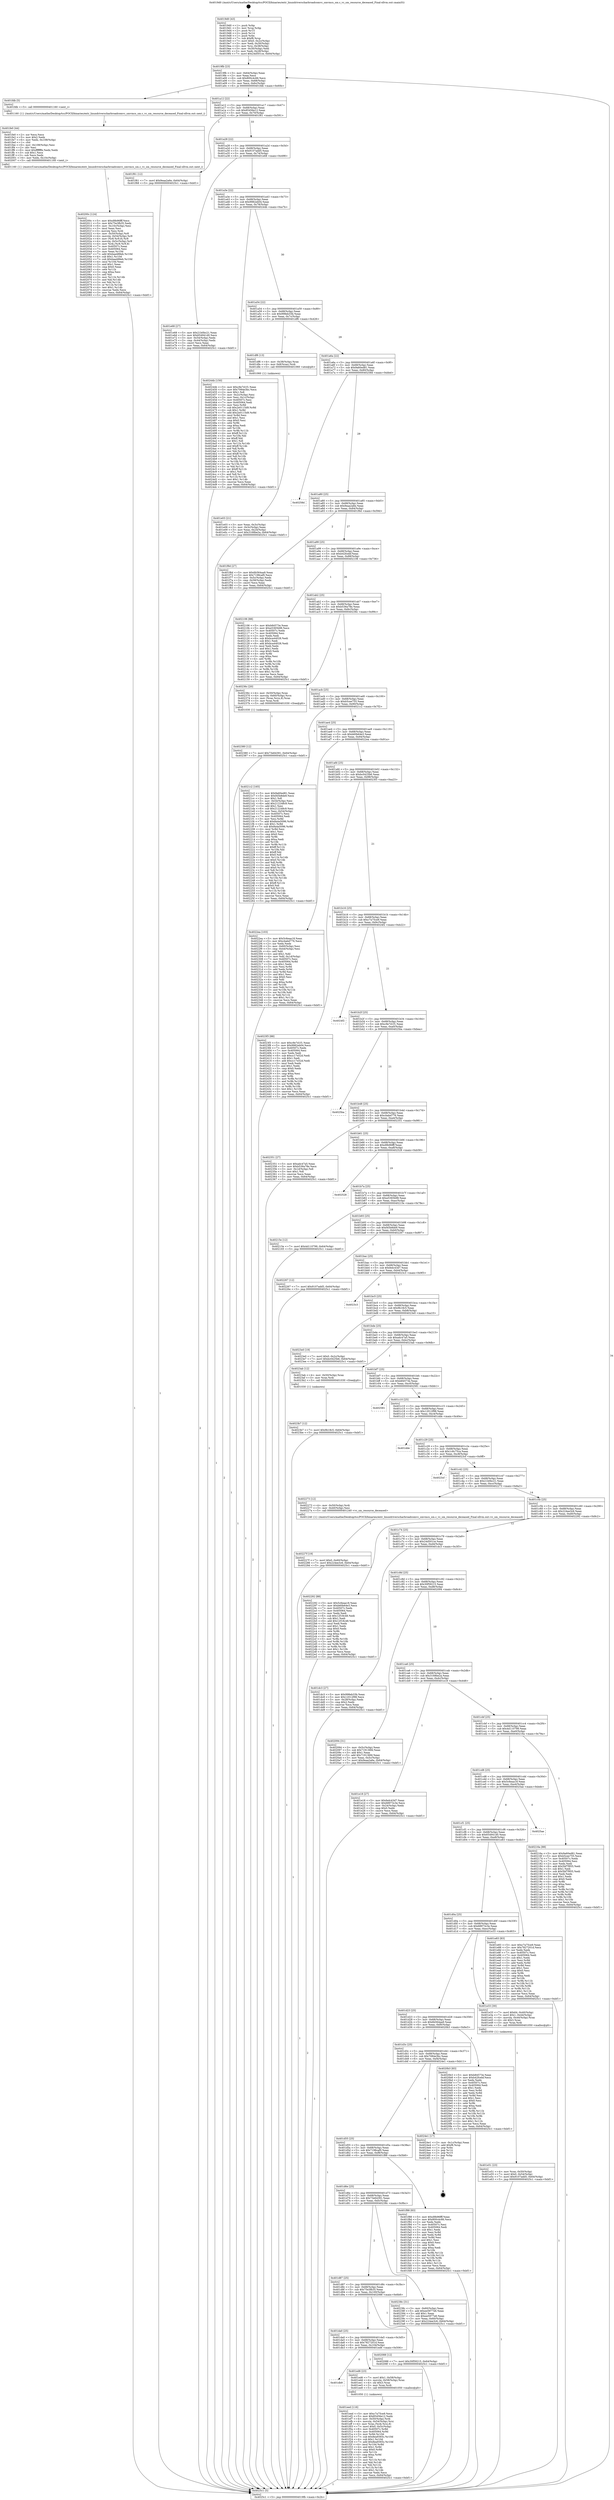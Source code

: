 digraph "0x4019d0" {
  label = "0x4019d0 (/mnt/c/Users/mathe/Desktop/tcc/POCII/binaries/extr_linuxdriverscharbroadcomvc_smvmcs_sm.c_vc_sm_resource_deceased_Final-ollvm.out::main(0))"
  labelloc = "t"
  node[shape=record]

  Entry [label="",width=0.3,height=0.3,shape=circle,fillcolor=black,style=filled]
  "0x4019fb" [label="{
     0x4019fb [23]\l
     | [instrs]\l
     &nbsp;&nbsp;0x4019fb \<+3\>: mov -0x64(%rbp),%eax\l
     &nbsp;&nbsp;0x4019fe \<+2\>: mov %eax,%ecx\l
     &nbsp;&nbsp;0x401a00 \<+6\>: sub $0x800c4c66,%ecx\l
     &nbsp;&nbsp;0x401a06 \<+3\>: mov %eax,-0x68(%rbp)\l
     &nbsp;&nbsp;0x401a09 \<+3\>: mov %ecx,-0x6c(%rbp)\l
     &nbsp;&nbsp;0x401a0c \<+6\>: je 0000000000401fdb \<main+0x60b\>\l
  }"]
  "0x401fdb" [label="{
     0x401fdb [5]\l
     | [instrs]\l
     &nbsp;&nbsp;0x401fdb \<+5\>: call 0000000000401160 \<next_i\>\l
     | [calls]\l
     &nbsp;&nbsp;0x401160 \{1\} (/mnt/c/Users/mathe/Desktop/tcc/POCII/binaries/extr_linuxdriverscharbroadcomvc_smvmcs_sm.c_vc_sm_resource_deceased_Final-ollvm.out::next_i)\l
  }"]
  "0x401a12" [label="{
     0x401a12 [22]\l
     | [instrs]\l
     &nbsp;&nbsp;0x401a12 \<+5\>: jmp 0000000000401a17 \<main+0x47\>\l
     &nbsp;&nbsp;0x401a17 \<+3\>: mov -0x68(%rbp),%eax\l
     &nbsp;&nbsp;0x401a1a \<+5\>: sub $0x85456e12,%eax\l
     &nbsp;&nbsp;0x401a1f \<+3\>: mov %eax,-0x70(%rbp)\l
     &nbsp;&nbsp;0x401a22 \<+6\>: je 0000000000401f61 \<main+0x591\>\l
  }"]
  Exit [label="",width=0.3,height=0.3,shape=circle,fillcolor=black,style=filled,peripheries=2]
  "0x401f61" [label="{
     0x401f61 [12]\l
     | [instrs]\l
     &nbsp;&nbsp;0x401f61 \<+7\>: movl $0x9eaa2a6e,-0x64(%rbp)\l
     &nbsp;&nbsp;0x401f68 \<+5\>: jmp 00000000004025c1 \<main+0xbf1\>\l
  }"]
  "0x401a28" [label="{
     0x401a28 [22]\l
     | [instrs]\l
     &nbsp;&nbsp;0x401a28 \<+5\>: jmp 0000000000401a2d \<main+0x5d\>\l
     &nbsp;&nbsp;0x401a2d \<+3\>: mov -0x68(%rbp),%eax\l
     &nbsp;&nbsp;0x401a30 \<+5\>: sub $0x9107add5,%eax\l
     &nbsp;&nbsp;0x401a35 \<+3\>: mov %eax,-0x74(%rbp)\l
     &nbsp;&nbsp;0x401a38 \<+6\>: je 0000000000401e68 \<main+0x498\>\l
  }"]
  "0x4023b7" [label="{
     0x4023b7 [12]\l
     | [instrs]\l
     &nbsp;&nbsp;0x4023b7 \<+7\>: movl $0x9b18c5,-0x64(%rbp)\l
     &nbsp;&nbsp;0x4023be \<+5\>: jmp 00000000004025c1 \<main+0xbf1\>\l
  }"]
  "0x401e68" [label="{
     0x401e68 [27]\l
     | [instrs]\l
     &nbsp;&nbsp;0x401e68 \<+5\>: mov $0x21b0bc21,%eax\l
     &nbsp;&nbsp;0x401e6d \<+5\>: mov $0x654941d0,%ecx\l
     &nbsp;&nbsp;0x401e72 \<+3\>: mov -0x54(%rbp),%edx\l
     &nbsp;&nbsp;0x401e75 \<+3\>: cmp -0x44(%rbp),%edx\l
     &nbsp;&nbsp;0x401e78 \<+3\>: cmovl %ecx,%eax\l
     &nbsp;&nbsp;0x401e7b \<+3\>: mov %eax,-0x64(%rbp)\l
     &nbsp;&nbsp;0x401e7e \<+5\>: jmp 00000000004025c1 \<main+0xbf1\>\l
  }"]
  "0x401a3e" [label="{
     0x401a3e [22]\l
     | [instrs]\l
     &nbsp;&nbsp;0x401a3e \<+5\>: jmp 0000000000401a43 \<main+0x73\>\l
     &nbsp;&nbsp;0x401a43 \<+3\>: mov -0x68(%rbp),%eax\l
     &nbsp;&nbsp;0x401a46 \<+5\>: sub $0x9982eb04,%eax\l
     &nbsp;&nbsp;0x401a4b \<+3\>: mov %eax,-0x78(%rbp)\l
     &nbsp;&nbsp;0x401a4e \<+6\>: je 000000000040244b \<main+0xa7b\>\l
  }"]
  "0x402380" [label="{
     0x402380 [12]\l
     | [instrs]\l
     &nbsp;&nbsp;0x402380 \<+7\>: movl $0x73e64391,-0x64(%rbp)\l
     &nbsp;&nbsp;0x402387 \<+5\>: jmp 00000000004025c1 \<main+0xbf1\>\l
  }"]
  "0x40244b" [label="{
     0x40244b [150]\l
     | [instrs]\l
     &nbsp;&nbsp;0x40244b \<+5\>: mov $0xc9e7d1f1,%eax\l
     &nbsp;&nbsp;0x402450 \<+5\>: mov $0x7084e3bc,%ecx\l
     &nbsp;&nbsp;0x402455 \<+2\>: mov $0x1,%dl\l
     &nbsp;&nbsp;0x402457 \<+3\>: mov -0x2c(%rbp),%esi\l
     &nbsp;&nbsp;0x40245a \<+3\>: mov %esi,-0x1c(%rbp)\l
     &nbsp;&nbsp;0x40245d \<+7\>: mov 0x40507c,%esi\l
     &nbsp;&nbsp;0x402464 \<+7\>: mov 0x405064,%edi\l
     &nbsp;&nbsp;0x40246b \<+3\>: mov %esi,%r8d\l
     &nbsp;&nbsp;0x40246e \<+7\>: sub $0x2e0115d9,%r8d\l
     &nbsp;&nbsp;0x402475 \<+4\>: sub $0x1,%r8d\l
     &nbsp;&nbsp;0x402479 \<+7\>: add $0x2e0115d9,%r8d\l
     &nbsp;&nbsp;0x402480 \<+4\>: imul %r8d,%esi\l
     &nbsp;&nbsp;0x402484 \<+3\>: and $0x1,%esi\l
     &nbsp;&nbsp;0x402487 \<+3\>: cmp $0x0,%esi\l
     &nbsp;&nbsp;0x40248a \<+4\>: sete %r9b\l
     &nbsp;&nbsp;0x40248e \<+3\>: cmp $0xa,%edi\l
     &nbsp;&nbsp;0x402491 \<+4\>: setl %r10b\l
     &nbsp;&nbsp;0x402495 \<+3\>: mov %r9b,%r11b\l
     &nbsp;&nbsp;0x402498 \<+4\>: xor $0xff,%r11b\l
     &nbsp;&nbsp;0x40249c \<+3\>: mov %r10b,%bl\l
     &nbsp;&nbsp;0x40249f \<+3\>: xor $0xff,%bl\l
     &nbsp;&nbsp;0x4024a2 \<+3\>: xor $0x1,%dl\l
     &nbsp;&nbsp;0x4024a5 \<+3\>: mov %r11b,%r14b\l
     &nbsp;&nbsp;0x4024a8 \<+4\>: and $0xff,%r14b\l
     &nbsp;&nbsp;0x4024ac \<+3\>: and %dl,%r9b\l
     &nbsp;&nbsp;0x4024af \<+3\>: mov %bl,%r15b\l
     &nbsp;&nbsp;0x4024b2 \<+4\>: and $0xff,%r15b\l
     &nbsp;&nbsp;0x4024b6 \<+3\>: and %dl,%r10b\l
     &nbsp;&nbsp;0x4024b9 \<+3\>: or %r9b,%r14b\l
     &nbsp;&nbsp;0x4024bc \<+3\>: or %r10b,%r15b\l
     &nbsp;&nbsp;0x4024bf \<+3\>: xor %r15b,%r14b\l
     &nbsp;&nbsp;0x4024c2 \<+3\>: or %bl,%r11b\l
     &nbsp;&nbsp;0x4024c5 \<+4\>: xor $0xff,%r11b\l
     &nbsp;&nbsp;0x4024c9 \<+3\>: or $0x1,%dl\l
     &nbsp;&nbsp;0x4024cc \<+3\>: and %dl,%r11b\l
     &nbsp;&nbsp;0x4024cf \<+3\>: or %r11b,%r14b\l
     &nbsp;&nbsp;0x4024d2 \<+4\>: test $0x1,%r14b\l
     &nbsp;&nbsp;0x4024d6 \<+3\>: cmovne %ecx,%eax\l
     &nbsp;&nbsp;0x4024d9 \<+3\>: mov %eax,-0x64(%rbp)\l
     &nbsp;&nbsp;0x4024dc \<+5\>: jmp 00000000004025c1 \<main+0xbf1\>\l
  }"]
  "0x401a54" [label="{
     0x401a54 [22]\l
     | [instrs]\l
     &nbsp;&nbsp;0x401a54 \<+5\>: jmp 0000000000401a59 \<main+0x89\>\l
     &nbsp;&nbsp;0x401a59 \<+3\>: mov -0x68(%rbp),%eax\l
     &nbsp;&nbsp;0x401a5c \<+5\>: sub $0x998eb33b,%eax\l
     &nbsp;&nbsp;0x401a61 \<+3\>: mov %eax,-0x7c(%rbp)\l
     &nbsp;&nbsp;0x401a64 \<+6\>: je 0000000000401df6 \<main+0x426\>\l
  }"]
  "0x40227f" [label="{
     0x40227f [19]\l
     | [instrs]\l
     &nbsp;&nbsp;0x40227f \<+7\>: movl $0x0,-0x60(%rbp)\l
     &nbsp;&nbsp;0x402286 \<+7\>: movl $0x224ee3c6,-0x64(%rbp)\l
     &nbsp;&nbsp;0x40228d \<+5\>: jmp 00000000004025c1 \<main+0xbf1\>\l
  }"]
  "0x401df6" [label="{
     0x401df6 [13]\l
     | [instrs]\l
     &nbsp;&nbsp;0x401df6 \<+4\>: mov -0x38(%rbp),%rax\l
     &nbsp;&nbsp;0x401dfa \<+4\>: mov 0x8(%rax),%rdi\l
     &nbsp;&nbsp;0x401dfe \<+5\>: call 0000000000401060 \<atoi@plt\>\l
     | [calls]\l
     &nbsp;&nbsp;0x401060 \{1\} (unknown)\l
  }"]
  "0x401a6a" [label="{
     0x401a6a [22]\l
     | [instrs]\l
     &nbsp;&nbsp;0x401a6a \<+5\>: jmp 0000000000401a6f \<main+0x9f\>\l
     &nbsp;&nbsp;0x401a6f \<+3\>: mov -0x68(%rbp),%eax\l
     &nbsp;&nbsp;0x401a72 \<+5\>: sub $0x9a60ed81,%eax\l
     &nbsp;&nbsp;0x401a77 \<+3\>: mov %eax,-0x80(%rbp)\l
     &nbsp;&nbsp;0x401a7a \<+6\>: je 000000000040258d \<main+0xbbd\>\l
  }"]
  "0x40200c" [label="{
     0x40200c [124]\l
     | [instrs]\l
     &nbsp;&nbsp;0x40200c \<+5\>: mov $0xd9b96fff,%ecx\l
     &nbsp;&nbsp;0x402011 \<+5\>: mov $0x75e3fb35,%edx\l
     &nbsp;&nbsp;0x402016 \<+6\>: mov -0x10c(%rbp),%esi\l
     &nbsp;&nbsp;0x40201c \<+3\>: imul %eax,%esi\l
     &nbsp;&nbsp;0x40201f \<+3\>: movslq %esi,%rdi\l
     &nbsp;&nbsp;0x402022 \<+4\>: mov -0x50(%rbp),%r8\l
     &nbsp;&nbsp;0x402026 \<+4\>: movslq -0x54(%rbp),%r9\l
     &nbsp;&nbsp;0x40202a \<+4\>: mov (%r8,%r9,8),%r8\l
     &nbsp;&nbsp;0x40202e \<+4\>: movslq -0x5c(%rbp),%r9\l
     &nbsp;&nbsp;0x402032 \<+4\>: mov %rdi,(%r8,%r9,8)\l
     &nbsp;&nbsp;0x402036 \<+7\>: mov 0x40507c,%eax\l
     &nbsp;&nbsp;0x40203d \<+7\>: mov 0x405064,%esi\l
     &nbsp;&nbsp;0x402044 \<+3\>: mov %eax,%r10d\l
     &nbsp;&nbsp;0x402047 \<+7\>: add $0xbaa488eb,%r10d\l
     &nbsp;&nbsp;0x40204e \<+4\>: sub $0x1,%r10d\l
     &nbsp;&nbsp;0x402052 \<+7\>: sub $0xbaa488eb,%r10d\l
     &nbsp;&nbsp;0x402059 \<+4\>: imul %r10d,%eax\l
     &nbsp;&nbsp;0x40205d \<+3\>: and $0x1,%eax\l
     &nbsp;&nbsp;0x402060 \<+3\>: cmp $0x0,%eax\l
     &nbsp;&nbsp;0x402063 \<+4\>: sete %r11b\l
     &nbsp;&nbsp;0x402067 \<+3\>: cmp $0xa,%esi\l
     &nbsp;&nbsp;0x40206a \<+3\>: setl %bl\l
     &nbsp;&nbsp;0x40206d \<+3\>: mov %r11b,%r14b\l
     &nbsp;&nbsp;0x402070 \<+3\>: and %bl,%r14b\l
     &nbsp;&nbsp;0x402073 \<+3\>: xor %bl,%r11b\l
     &nbsp;&nbsp;0x402076 \<+3\>: or %r11b,%r14b\l
     &nbsp;&nbsp;0x402079 \<+4\>: test $0x1,%r14b\l
     &nbsp;&nbsp;0x40207d \<+3\>: cmovne %edx,%ecx\l
     &nbsp;&nbsp;0x402080 \<+3\>: mov %ecx,-0x64(%rbp)\l
     &nbsp;&nbsp;0x402083 \<+5\>: jmp 00000000004025c1 \<main+0xbf1\>\l
  }"]
  "0x40258d" [label="{
     0x40258d\l
  }", style=dashed]
  "0x401a80" [label="{
     0x401a80 [25]\l
     | [instrs]\l
     &nbsp;&nbsp;0x401a80 \<+5\>: jmp 0000000000401a85 \<main+0xb5\>\l
     &nbsp;&nbsp;0x401a85 \<+3\>: mov -0x68(%rbp),%eax\l
     &nbsp;&nbsp;0x401a88 \<+5\>: sub $0x9eaa2a6e,%eax\l
     &nbsp;&nbsp;0x401a8d \<+6\>: mov %eax,-0x84(%rbp)\l
     &nbsp;&nbsp;0x401a93 \<+6\>: je 0000000000401f6d \<main+0x59d\>\l
  }"]
  "0x401fe0" [label="{
     0x401fe0 [44]\l
     | [instrs]\l
     &nbsp;&nbsp;0x401fe0 \<+2\>: xor %ecx,%ecx\l
     &nbsp;&nbsp;0x401fe2 \<+5\>: mov $0x2,%edx\l
     &nbsp;&nbsp;0x401fe7 \<+6\>: mov %edx,-0x108(%rbp)\l
     &nbsp;&nbsp;0x401fed \<+1\>: cltd\l
     &nbsp;&nbsp;0x401fee \<+6\>: mov -0x108(%rbp),%esi\l
     &nbsp;&nbsp;0x401ff4 \<+2\>: idiv %esi\l
     &nbsp;&nbsp;0x401ff6 \<+6\>: imul $0xfffffffe,%edx,%edx\l
     &nbsp;&nbsp;0x401ffc \<+3\>: sub $0x1,%ecx\l
     &nbsp;&nbsp;0x401fff \<+2\>: sub %ecx,%edx\l
     &nbsp;&nbsp;0x402001 \<+6\>: mov %edx,-0x10c(%rbp)\l
     &nbsp;&nbsp;0x402007 \<+5\>: call 0000000000401160 \<next_i\>\l
     | [calls]\l
     &nbsp;&nbsp;0x401160 \{1\} (/mnt/c/Users/mathe/Desktop/tcc/POCII/binaries/extr_linuxdriverscharbroadcomvc_smvmcs_sm.c_vc_sm_resource_deceased_Final-ollvm.out::next_i)\l
  }"]
  "0x401f6d" [label="{
     0x401f6d [27]\l
     | [instrs]\l
     &nbsp;&nbsp;0x401f6d \<+5\>: mov $0x6b564aa9,%eax\l
     &nbsp;&nbsp;0x401f72 \<+5\>: mov $0x7198caf0,%ecx\l
     &nbsp;&nbsp;0x401f77 \<+3\>: mov -0x5c(%rbp),%edx\l
     &nbsp;&nbsp;0x401f7a \<+3\>: cmp -0x58(%rbp),%edx\l
     &nbsp;&nbsp;0x401f7d \<+3\>: cmovl %ecx,%eax\l
     &nbsp;&nbsp;0x401f80 \<+3\>: mov %eax,-0x64(%rbp)\l
     &nbsp;&nbsp;0x401f83 \<+5\>: jmp 00000000004025c1 \<main+0xbf1\>\l
  }"]
  "0x401a99" [label="{
     0x401a99 [25]\l
     | [instrs]\l
     &nbsp;&nbsp;0x401a99 \<+5\>: jmp 0000000000401a9e \<main+0xce\>\l
     &nbsp;&nbsp;0x401a9e \<+3\>: mov -0x68(%rbp),%eax\l
     &nbsp;&nbsp;0x401aa1 \<+5\>: sub $0xb42fcebf,%eax\l
     &nbsp;&nbsp;0x401aa6 \<+6\>: mov %eax,-0x88(%rbp)\l
     &nbsp;&nbsp;0x401aac \<+6\>: je 0000000000402106 \<main+0x736\>\l
  }"]
  "0x401eed" [label="{
     0x401eed [116]\l
     | [instrs]\l
     &nbsp;&nbsp;0x401eed \<+5\>: mov $0xc7a75ce9,%ecx\l
     &nbsp;&nbsp;0x401ef2 \<+5\>: mov $0x85456e12,%edx\l
     &nbsp;&nbsp;0x401ef7 \<+4\>: mov -0x50(%rbp),%rdi\l
     &nbsp;&nbsp;0x401efb \<+4\>: movslq -0x54(%rbp),%rsi\l
     &nbsp;&nbsp;0x401eff \<+4\>: mov %rax,(%rdi,%rsi,8)\l
     &nbsp;&nbsp;0x401f03 \<+7\>: movl $0x0,-0x5c(%rbp)\l
     &nbsp;&nbsp;0x401f0a \<+8\>: mov 0x40507c,%r8d\l
     &nbsp;&nbsp;0x401f12 \<+8\>: mov 0x405064,%r9d\l
     &nbsp;&nbsp;0x401f1a \<+3\>: mov %r8d,%r10d\l
     &nbsp;&nbsp;0x401f1d \<+7\>: sub $0x8ea9365c,%r10d\l
     &nbsp;&nbsp;0x401f24 \<+4\>: sub $0x1,%r10d\l
     &nbsp;&nbsp;0x401f28 \<+7\>: add $0x8ea9365c,%r10d\l
     &nbsp;&nbsp;0x401f2f \<+4\>: imul %r10d,%r8d\l
     &nbsp;&nbsp;0x401f33 \<+4\>: and $0x1,%r8d\l
     &nbsp;&nbsp;0x401f37 \<+4\>: cmp $0x0,%r8d\l
     &nbsp;&nbsp;0x401f3b \<+4\>: sete %r11b\l
     &nbsp;&nbsp;0x401f3f \<+4\>: cmp $0xa,%r9d\l
     &nbsp;&nbsp;0x401f43 \<+3\>: setl %bl\l
     &nbsp;&nbsp;0x401f46 \<+3\>: mov %r11b,%r14b\l
     &nbsp;&nbsp;0x401f49 \<+3\>: and %bl,%r14b\l
     &nbsp;&nbsp;0x401f4c \<+3\>: xor %bl,%r11b\l
     &nbsp;&nbsp;0x401f4f \<+3\>: or %r11b,%r14b\l
     &nbsp;&nbsp;0x401f52 \<+4\>: test $0x1,%r14b\l
     &nbsp;&nbsp;0x401f56 \<+3\>: cmovne %edx,%ecx\l
     &nbsp;&nbsp;0x401f59 \<+3\>: mov %ecx,-0x64(%rbp)\l
     &nbsp;&nbsp;0x401f5c \<+5\>: jmp 00000000004025c1 \<main+0xbf1\>\l
  }"]
  "0x402106" [label="{
     0x402106 [88]\l
     | [instrs]\l
     &nbsp;&nbsp;0x402106 \<+5\>: mov $0xb84573e,%eax\l
     &nbsp;&nbsp;0x40210b \<+5\>: mov $0xe5365b98,%ecx\l
     &nbsp;&nbsp;0x402110 \<+7\>: mov 0x40507c,%edx\l
     &nbsp;&nbsp;0x402117 \<+7\>: mov 0x405064,%esi\l
     &nbsp;&nbsp;0x40211e \<+2\>: mov %edx,%edi\l
     &nbsp;&nbsp;0x402120 \<+6\>: sub $0xbca44028,%edi\l
     &nbsp;&nbsp;0x402126 \<+3\>: sub $0x1,%edi\l
     &nbsp;&nbsp;0x402129 \<+6\>: add $0xbca44028,%edi\l
     &nbsp;&nbsp;0x40212f \<+3\>: imul %edi,%edx\l
     &nbsp;&nbsp;0x402132 \<+3\>: and $0x1,%edx\l
     &nbsp;&nbsp;0x402135 \<+3\>: cmp $0x0,%edx\l
     &nbsp;&nbsp;0x402138 \<+4\>: sete %r8b\l
     &nbsp;&nbsp;0x40213c \<+3\>: cmp $0xa,%esi\l
     &nbsp;&nbsp;0x40213f \<+4\>: setl %r9b\l
     &nbsp;&nbsp;0x402143 \<+3\>: mov %r8b,%r10b\l
     &nbsp;&nbsp;0x402146 \<+3\>: and %r9b,%r10b\l
     &nbsp;&nbsp;0x402149 \<+3\>: xor %r9b,%r8b\l
     &nbsp;&nbsp;0x40214c \<+3\>: or %r8b,%r10b\l
     &nbsp;&nbsp;0x40214f \<+4\>: test $0x1,%r10b\l
     &nbsp;&nbsp;0x402153 \<+3\>: cmovne %ecx,%eax\l
     &nbsp;&nbsp;0x402156 \<+3\>: mov %eax,-0x64(%rbp)\l
     &nbsp;&nbsp;0x402159 \<+5\>: jmp 00000000004025c1 \<main+0xbf1\>\l
  }"]
  "0x401ab2" [label="{
     0x401ab2 [25]\l
     | [instrs]\l
     &nbsp;&nbsp;0x401ab2 \<+5\>: jmp 0000000000401ab7 \<main+0xe7\>\l
     &nbsp;&nbsp;0x401ab7 \<+3\>: mov -0x68(%rbp),%eax\l
     &nbsp;&nbsp;0x401aba \<+5\>: sub $0xb536a78e,%eax\l
     &nbsp;&nbsp;0x401abf \<+6\>: mov %eax,-0x8c(%rbp)\l
     &nbsp;&nbsp;0x401ac5 \<+6\>: je 000000000040236c \<main+0x99c\>\l
  }"]
  "0x401db9" [label="{
     0x401db9\l
  }", style=dashed]
  "0x40236c" [label="{
     0x40236c [20]\l
     | [instrs]\l
     &nbsp;&nbsp;0x40236c \<+4\>: mov -0x50(%rbp),%rax\l
     &nbsp;&nbsp;0x402370 \<+4\>: movslq -0x60(%rbp),%rcx\l
     &nbsp;&nbsp;0x402374 \<+4\>: mov (%rax,%rcx,8),%rax\l
     &nbsp;&nbsp;0x402378 \<+3\>: mov %rax,%rdi\l
     &nbsp;&nbsp;0x40237b \<+5\>: call 0000000000401030 \<free@plt\>\l
     | [calls]\l
     &nbsp;&nbsp;0x401030 \{1\} (unknown)\l
  }"]
  "0x401acb" [label="{
     0x401acb [25]\l
     | [instrs]\l
     &nbsp;&nbsp;0x401acb \<+5\>: jmp 0000000000401ad0 \<main+0x100\>\l
     &nbsp;&nbsp;0x401ad0 \<+3\>: mov -0x68(%rbp),%eax\l
     &nbsp;&nbsp;0x401ad3 \<+5\>: sub $0xb5cee755,%eax\l
     &nbsp;&nbsp;0x401ad8 \<+6\>: mov %eax,-0x90(%rbp)\l
     &nbsp;&nbsp;0x401ade \<+6\>: je 00000000004021c2 \<main+0x7f2\>\l
  }"]
  "0x401ed6" [label="{
     0x401ed6 [23]\l
     | [instrs]\l
     &nbsp;&nbsp;0x401ed6 \<+7\>: movl $0x1,-0x58(%rbp)\l
     &nbsp;&nbsp;0x401edd \<+4\>: movslq -0x58(%rbp),%rax\l
     &nbsp;&nbsp;0x401ee1 \<+4\>: shl $0x3,%rax\l
     &nbsp;&nbsp;0x401ee5 \<+3\>: mov %rax,%rdi\l
     &nbsp;&nbsp;0x401ee8 \<+5\>: call 0000000000401050 \<malloc@plt\>\l
     | [calls]\l
     &nbsp;&nbsp;0x401050 \{1\} (unknown)\l
  }"]
  "0x4021c2" [label="{
     0x4021c2 [165]\l
     | [instrs]\l
     &nbsp;&nbsp;0x4021c2 \<+5\>: mov $0x9a60ed81,%eax\l
     &nbsp;&nbsp;0x4021c7 \<+5\>: mov $0xf45b8de9,%ecx\l
     &nbsp;&nbsp;0x4021cc \<+2\>: mov $0x1,%dl\l
     &nbsp;&nbsp;0x4021ce \<+3\>: mov -0x54(%rbp),%esi\l
     &nbsp;&nbsp;0x4021d1 \<+6\>: add $0x212248c9,%esi\l
     &nbsp;&nbsp;0x4021d7 \<+3\>: add $0x1,%esi\l
     &nbsp;&nbsp;0x4021da \<+6\>: sub $0x212248c9,%esi\l
     &nbsp;&nbsp;0x4021e0 \<+3\>: mov %esi,-0x54(%rbp)\l
     &nbsp;&nbsp;0x4021e3 \<+7\>: mov 0x40507c,%esi\l
     &nbsp;&nbsp;0x4021ea \<+7\>: mov 0x405064,%edi\l
     &nbsp;&nbsp;0x4021f1 \<+3\>: mov %esi,%r8d\l
     &nbsp;&nbsp;0x4021f4 \<+7\>: add $0x8a4a5096,%r8d\l
     &nbsp;&nbsp;0x4021fb \<+4\>: sub $0x1,%r8d\l
     &nbsp;&nbsp;0x4021ff \<+7\>: sub $0x8a4a5096,%r8d\l
     &nbsp;&nbsp;0x402206 \<+4\>: imul %r8d,%esi\l
     &nbsp;&nbsp;0x40220a \<+3\>: and $0x1,%esi\l
     &nbsp;&nbsp;0x40220d \<+3\>: cmp $0x0,%esi\l
     &nbsp;&nbsp;0x402210 \<+4\>: sete %r9b\l
     &nbsp;&nbsp;0x402214 \<+3\>: cmp $0xa,%edi\l
     &nbsp;&nbsp;0x402217 \<+4\>: setl %r10b\l
     &nbsp;&nbsp;0x40221b \<+3\>: mov %r9b,%r11b\l
     &nbsp;&nbsp;0x40221e \<+4\>: xor $0xff,%r11b\l
     &nbsp;&nbsp;0x402222 \<+3\>: mov %r10b,%bl\l
     &nbsp;&nbsp;0x402225 \<+3\>: xor $0xff,%bl\l
     &nbsp;&nbsp;0x402228 \<+3\>: xor $0x0,%dl\l
     &nbsp;&nbsp;0x40222b \<+3\>: mov %r11b,%r14b\l
     &nbsp;&nbsp;0x40222e \<+4\>: and $0x0,%r14b\l
     &nbsp;&nbsp;0x402232 \<+3\>: and %dl,%r9b\l
     &nbsp;&nbsp;0x402235 \<+3\>: mov %bl,%r15b\l
     &nbsp;&nbsp;0x402238 \<+4\>: and $0x0,%r15b\l
     &nbsp;&nbsp;0x40223c \<+3\>: and %dl,%r10b\l
     &nbsp;&nbsp;0x40223f \<+3\>: or %r9b,%r14b\l
     &nbsp;&nbsp;0x402242 \<+3\>: or %r10b,%r15b\l
     &nbsp;&nbsp;0x402245 \<+3\>: xor %r15b,%r14b\l
     &nbsp;&nbsp;0x402248 \<+3\>: or %bl,%r11b\l
     &nbsp;&nbsp;0x40224b \<+4\>: xor $0xff,%r11b\l
     &nbsp;&nbsp;0x40224f \<+3\>: or $0x0,%dl\l
     &nbsp;&nbsp;0x402252 \<+3\>: and %dl,%r11b\l
     &nbsp;&nbsp;0x402255 \<+3\>: or %r11b,%r14b\l
     &nbsp;&nbsp;0x402258 \<+4\>: test $0x1,%r14b\l
     &nbsp;&nbsp;0x40225c \<+3\>: cmovne %ecx,%eax\l
     &nbsp;&nbsp;0x40225f \<+3\>: mov %eax,-0x64(%rbp)\l
     &nbsp;&nbsp;0x402262 \<+5\>: jmp 00000000004025c1 \<main+0xbf1\>\l
  }"]
  "0x401ae4" [label="{
     0x401ae4 [25]\l
     | [instrs]\l
     &nbsp;&nbsp;0x401ae4 \<+5\>: jmp 0000000000401ae9 \<main+0x119\>\l
     &nbsp;&nbsp;0x401ae9 \<+3\>: mov -0x68(%rbp),%eax\l
     &nbsp;&nbsp;0x401aec \<+5\>: sub $0xb60b64e3,%eax\l
     &nbsp;&nbsp;0x401af1 \<+6\>: mov %eax,-0x94(%rbp)\l
     &nbsp;&nbsp;0x401af7 \<+6\>: je 00000000004022ea \<main+0x91a\>\l
  }"]
  "0x401da0" [label="{
     0x401da0 [25]\l
     | [instrs]\l
     &nbsp;&nbsp;0x401da0 \<+5\>: jmp 0000000000401da5 \<main+0x3d5\>\l
     &nbsp;&nbsp;0x401da5 \<+3\>: mov -0x68(%rbp),%eax\l
     &nbsp;&nbsp;0x401da8 \<+5\>: sub $0x7827201d,%eax\l
     &nbsp;&nbsp;0x401dad \<+6\>: mov %eax,-0x104(%rbp)\l
     &nbsp;&nbsp;0x401db3 \<+6\>: je 0000000000401ed6 \<main+0x506\>\l
  }"]
  "0x4022ea" [label="{
     0x4022ea [103]\l
     | [instrs]\l
     &nbsp;&nbsp;0x4022ea \<+5\>: mov $0x5c6eaa18,%eax\l
     &nbsp;&nbsp;0x4022ef \<+5\>: mov $0xcbabd776,%ecx\l
     &nbsp;&nbsp;0x4022f4 \<+2\>: xor %edx,%edx\l
     &nbsp;&nbsp;0x4022f6 \<+3\>: mov -0x60(%rbp),%esi\l
     &nbsp;&nbsp;0x4022f9 \<+3\>: cmp -0x44(%rbp),%esi\l
     &nbsp;&nbsp;0x4022fc \<+4\>: setl %dil\l
     &nbsp;&nbsp;0x402300 \<+4\>: and $0x1,%dil\l
     &nbsp;&nbsp;0x402304 \<+4\>: mov %dil,-0x1d(%rbp)\l
     &nbsp;&nbsp;0x402308 \<+7\>: mov 0x40507c,%esi\l
     &nbsp;&nbsp;0x40230f \<+8\>: mov 0x405064,%r8d\l
     &nbsp;&nbsp;0x402317 \<+3\>: sub $0x1,%edx\l
     &nbsp;&nbsp;0x40231a \<+3\>: mov %esi,%r9d\l
     &nbsp;&nbsp;0x40231d \<+3\>: add %edx,%r9d\l
     &nbsp;&nbsp;0x402320 \<+4\>: imul %r9d,%esi\l
     &nbsp;&nbsp;0x402324 \<+3\>: and $0x1,%esi\l
     &nbsp;&nbsp;0x402327 \<+3\>: cmp $0x0,%esi\l
     &nbsp;&nbsp;0x40232a \<+4\>: sete %dil\l
     &nbsp;&nbsp;0x40232e \<+4\>: cmp $0xa,%r8d\l
     &nbsp;&nbsp;0x402332 \<+4\>: setl %r10b\l
     &nbsp;&nbsp;0x402336 \<+3\>: mov %dil,%r11b\l
     &nbsp;&nbsp;0x402339 \<+3\>: and %r10b,%r11b\l
     &nbsp;&nbsp;0x40233c \<+3\>: xor %r10b,%dil\l
     &nbsp;&nbsp;0x40233f \<+3\>: or %dil,%r11b\l
     &nbsp;&nbsp;0x402342 \<+4\>: test $0x1,%r11b\l
     &nbsp;&nbsp;0x402346 \<+3\>: cmovne %ecx,%eax\l
     &nbsp;&nbsp;0x402349 \<+3\>: mov %eax,-0x64(%rbp)\l
     &nbsp;&nbsp;0x40234c \<+5\>: jmp 00000000004025c1 \<main+0xbf1\>\l
  }"]
  "0x401afd" [label="{
     0x401afd [25]\l
     | [instrs]\l
     &nbsp;&nbsp;0x401afd \<+5\>: jmp 0000000000401b02 \<main+0x132\>\l
     &nbsp;&nbsp;0x401b02 \<+3\>: mov -0x68(%rbp),%eax\l
     &nbsp;&nbsp;0x401b05 \<+5\>: sub $0xbc0425b6,%eax\l
     &nbsp;&nbsp;0x401b0a \<+6\>: mov %eax,-0x98(%rbp)\l
     &nbsp;&nbsp;0x401b10 \<+6\>: je 00000000004023f3 \<main+0xa23\>\l
  }"]
  "0x402088" [label="{
     0x402088 [12]\l
     | [instrs]\l
     &nbsp;&nbsp;0x402088 \<+7\>: movl $0x30f59215,-0x64(%rbp)\l
     &nbsp;&nbsp;0x40208f \<+5\>: jmp 00000000004025c1 \<main+0xbf1\>\l
  }"]
  "0x4023f3" [label="{
     0x4023f3 [88]\l
     | [instrs]\l
     &nbsp;&nbsp;0x4023f3 \<+5\>: mov $0xc9e7d1f1,%eax\l
     &nbsp;&nbsp;0x4023f8 \<+5\>: mov $0x9982eb04,%ecx\l
     &nbsp;&nbsp;0x4023fd \<+7\>: mov 0x40507c,%edx\l
     &nbsp;&nbsp;0x402404 \<+7\>: mov 0x405064,%esi\l
     &nbsp;&nbsp;0x40240b \<+2\>: mov %edx,%edi\l
     &nbsp;&nbsp;0x40240d \<+6\>: sub $0xcc17e52d,%edi\l
     &nbsp;&nbsp;0x402413 \<+3\>: sub $0x1,%edi\l
     &nbsp;&nbsp;0x402416 \<+6\>: add $0xcc17e52d,%edi\l
     &nbsp;&nbsp;0x40241c \<+3\>: imul %edi,%edx\l
     &nbsp;&nbsp;0x40241f \<+3\>: and $0x1,%edx\l
     &nbsp;&nbsp;0x402422 \<+3\>: cmp $0x0,%edx\l
     &nbsp;&nbsp;0x402425 \<+4\>: sete %r8b\l
     &nbsp;&nbsp;0x402429 \<+3\>: cmp $0xa,%esi\l
     &nbsp;&nbsp;0x40242c \<+4\>: setl %r9b\l
     &nbsp;&nbsp;0x402430 \<+3\>: mov %r8b,%r10b\l
     &nbsp;&nbsp;0x402433 \<+3\>: and %r9b,%r10b\l
     &nbsp;&nbsp;0x402436 \<+3\>: xor %r9b,%r8b\l
     &nbsp;&nbsp;0x402439 \<+3\>: or %r8b,%r10b\l
     &nbsp;&nbsp;0x40243c \<+4\>: test $0x1,%r10b\l
     &nbsp;&nbsp;0x402440 \<+3\>: cmovne %ecx,%eax\l
     &nbsp;&nbsp;0x402443 \<+3\>: mov %eax,-0x64(%rbp)\l
     &nbsp;&nbsp;0x402446 \<+5\>: jmp 00000000004025c1 \<main+0xbf1\>\l
  }"]
  "0x401b16" [label="{
     0x401b16 [25]\l
     | [instrs]\l
     &nbsp;&nbsp;0x401b16 \<+5\>: jmp 0000000000401b1b \<main+0x14b\>\l
     &nbsp;&nbsp;0x401b1b \<+3\>: mov -0x68(%rbp),%eax\l
     &nbsp;&nbsp;0x401b1e \<+5\>: sub $0xc7a75ce9,%eax\l
     &nbsp;&nbsp;0x401b23 \<+6\>: mov %eax,-0x9c(%rbp)\l
     &nbsp;&nbsp;0x401b29 \<+6\>: je 00000000004024f2 \<main+0xb22\>\l
  }"]
  "0x401d87" [label="{
     0x401d87 [25]\l
     | [instrs]\l
     &nbsp;&nbsp;0x401d87 \<+5\>: jmp 0000000000401d8c \<main+0x3bc\>\l
     &nbsp;&nbsp;0x401d8c \<+3\>: mov -0x68(%rbp),%eax\l
     &nbsp;&nbsp;0x401d8f \<+5\>: sub $0x75e3fb35,%eax\l
     &nbsp;&nbsp;0x401d94 \<+6\>: mov %eax,-0x100(%rbp)\l
     &nbsp;&nbsp;0x401d9a \<+6\>: je 0000000000402088 \<main+0x6b8\>\l
  }"]
  "0x4024f2" [label="{
     0x4024f2\l
  }", style=dashed]
  "0x401b2f" [label="{
     0x401b2f [25]\l
     | [instrs]\l
     &nbsp;&nbsp;0x401b2f \<+5\>: jmp 0000000000401b34 \<main+0x164\>\l
     &nbsp;&nbsp;0x401b34 \<+3\>: mov -0x68(%rbp),%eax\l
     &nbsp;&nbsp;0x401b37 \<+5\>: sub $0xc9e7d1f1,%eax\l
     &nbsp;&nbsp;0x401b3c \<+6\>: mov %eax,-0xa0(%rbp)\l
     &nbsp;&nbsp;0x401b42 \<+6\>: je 00000000004025ba \<main+0xbea\>\l
  }"]
  "0x40238c" [label="{
     0x40238c [31]\l
     | [instrs]\l
     &nbsp;&nbsp;0x40238c \<+3\>: mov -0x60(%rbp),%eax\l
     &nbsp;&nbsp;0x40238f \<+5\>: add $0xee5977e6,%eax\l
     &nbsp;&nbsp;0x402394 \<+3\>: add $0x1,%eax\l
     &nbsp;&nbsp;0x402397 \<+5\>: sub $0xee5977e6,%eax\l
     &nbsp;&nbsp;0x40239c \<+3\>: mov %eax,-0x60(%rbp)\l
     &nbsp;&nbsp;0x40239f \<+7\>: movl $0x224ee3c6,-0x64(%rbp)\l
     &nbsp;&nbsp;0x4023a6 \<+5\>: jmp 00000000004025c1 \<main+0xbf1\>\l
  }"]
  "0x4025ba" [label="{
     0x4025ba\l
  }", style=dashed]
  "0x401b48" [label="{
     0x401b48 [25]\l
     | [instrs]\l
     &nbsp;&nbsp;0x401b48 \<+5\>: jmp 0000000000401b4d \<main+0x17d\>\l
     &nbsp;&nbsp;0x401b4d \<+3\>: mov -0x68(%rbp),%eax\l
     &nbsp;&nbsp;0x401b50 \<+5\>: sub $0xcbabd776,%eax\l
     &nbsp;&nbsp;0x401b55 \<+6\>: mov %eax,-0xa4(%rbp)\l
     &nbsp;&nbsp;0x401b5b \<+6\>: je 0000000000402351 \<main+0x981\>\l
  }"]
  "0x401d6e" [label="{
     0x401d6e [25]\l
     | [instrs]\l
     &nbsp;&nbsp;0x401d6e \<+5\>: jmp 0000000000401d73 \<main+0x3a3\>\l
     &nbsp;&nbsp;0x401d73 \<+3\>: mov -0x68(%rbp),%eax\l
     &nbsp;&nbsp;0x401d76 \<+5\>: sub $0x73e64391,%eax\l
     &nbsp;&nbsp;0x401d7b \<+6\>: mov %eax,-0xfc(%rbp)\l
     &nbsp;&nbsp;0x401d81 \<+6\>: je 000000000040238c \<main+0x9bc\>\l
  }"]
  "0x402351" [label="{
     0x402351 [27]\l
     | [instrs]\l
     &nbsp;&nbsp;0x402351 \<+5\>: mov $0xadc47a5,%eax\l
     &nbsp;&nbsp;0x402356 \<+5\>: mov $0xb536a78e,%ecx\l
     &nbsp;&nbsp;0x40235b \<+3\>: mov -0x1d(%rbp),%dl\l
     &nbsp;&nbsp;0x40235e \<+3\>: test $0x1,%dl\l
     &nbsp;&nbsp;0x402361 \<+3\>: cmovne %ecx,%eax\l
     &nbsp;&nbsp;0x402364 \<+3\>: mov %eax,-0x64(%rbp)\l
     &nbsp;&nbsp;0x402367 \<+5\>: jmp 00000000004025c1 \<main+0xbf1\>\l
  }"]
  "0x401b61" [label="{
     0x401b61 [25]\l
     | [instrs]\l
     &nbsp;&nbsp;0x401b61 \<+5\>: jmp 0000000000401b66 \<main+0x196\>\l
     &nbsp;&nbsp;0x401b66 \<+3\>: mov -0x68(%rbp),%eax\l
     &nbsp;&nbsp;0x401b69 \<+5\>: sub $0xd9b96fff,%eax\l
     &nbsp;&nbsp;0x401b6e \<+6\>: mov %eax,-0xa8(%rbp)\l
     &nbsp;&nbsp;0x401b74 \<+6\>: je 0000000000402528 \<main+0xb58\>\l
  }"]
  "0x401f88" [label="{
     0x401f88 [83]\l
     | [instrs]\l
     &nbsp;&nbsp;0x401f88 \<+5\>: mov $0xd9b96fff,%eax\l
     &nbsp;&nbsp;0x401f8d \<+5\>: mov $0x800c4c66,%ecx\l
     &nbsp;&nbsp;0x401f92 \<+2\>: xor %edx,%edx\l
     &nbsp;&nbsp;0x401f94 \<+7\>: mov 0x40507c,%esi\l
     &nbsp;&nbsp;0x401f9b \<+7\>: mov 0x405064,%edi\l
     &nbsp;&nbsp;0x401fa2 \<+3\>: sub $0x1,%edx\l
     &nbsp;&nbsp;0x401fa5 \<+3\>: mov %esi,%r8d\l
     &nbsp;&nbsp;0x401fa8 \<+3\>: add %edx,%r8d\l
     &nbsp;&nbsp;0x401fab \<+4\>: imul %r8d,%esi\l
     &nbsp;&nbsp;0x401faf \<+3\>: and $0x1,%esi\l
     &nbsp;&nbsp;0x401fb2 \<+3\>: cmp $0x0,%esi\l
     &nbsp;&nbsp;0x401fb5 \<+4\>: sete %r9b\l
     &nbsp;&nbsp;0x401fb9 \<+3\>: cmp $0xa,%edi\l
     &nbsp;&nbsp;0x401fbc \<+4\>: setl %r10b\l
     &nbsp;&nbsp;0x401fc0 \<+3\>: mov %r9b,%r11b\l
     &nbsp;&nbsp;0x401fc3 \<+3\>: and %r10b,%r11b\l
     &nbsp;&nbsp;0x401fc6 \<+3\>: xor %r10b,%r9b\l
     &nbsp;&nbsp;0x401fc9 \<+3\>: or %r9b,%r11b\l
     &nbsp;&nbsp;0x401fcc \<+4\>: test $0x1,%r11b\l
     &nbsp;&nbsp;0x401fd0 \<+3\>: cmovne %ecx,%eax\l
     &nbsp;&nbsp;0x401fd3 \<+3\>: mov %eax,-0x64(%rbp)\l
     &nbsp;&nbsp;0x401fd6 \<+5\>: jmp 00000000004025c1 \<main+0xbf1\>\l
  }"]
  "0x402528" [label="{
     0x402528\l
  }", style=dashed]
  "0x401b7a" [label="{
     0x401b7a [25]\l
     | [instrs]\l
     &nbsp;&nbsp;0x401b7a \<+5\>: jmp 0000000000401b7f \<main+0x1af\>\l
     &nbsp;&nbsp;0x401b7f \<+3\>: mov -0x68(%rbp),%eax\l
     &nbsp;&nbsp;0x401b82 \<+5\>: sub $0xe5365b98,%eax\l
     &nbsp;&nbsp;0x401b87 \<+6\>: mov %eax,-0xac(%rbp)\l
     &nbsp;&nbsp;0x401b8d \<+6\>: je 000000000040215e \<main+0x78e\>\l
  }"]
  "0x401d55" [label="{
     0x401d55 [25]\l
     | [instrs]\l
     &nbsp;&nbsp;0x401d55 \<+5\>: jmp 0000000000401d5a \<main+0x38a\>\l
     &nbsp;&nbsp;0x401d5a \<+3\>: mov -0x68(%rbp),%eax\l
     &nbsp;&nbsp;0x401d5d \<+5\>: sub $0x7198caf0,%eax\l
     &nbsp;&nbsp;0x401d62 \<+6\>: mov %eax,-0xf8(%rbp)\l
     &nbsp;&nbsp;0x401d68 \<+6\>: je 0000000000401f88 \<main+0x5b8\>\l
  }"]
  "0x40215e" [label="{
     0x40215e [12]\l
     | [instrs]\l
     &nbsp;&nbsp;0x40215e \<+7\>: movl $0x4d110799,-0x64(%rbp)\l
     &nbsp;&nbsp;0x402165 \<+5\>: jmp 00000000004025c1 \<main+0xbf1\>\l
  }"]
  "0x401b93" [label="{
     0x401b93 [25]\l
     | [instrs]\l
     &nbsp;&nbsp;0x401b93 \<+5\>: jmp 0000000000401b98 \<main+0x1c8\>\l
     &nbsp;&nbsp;0x401b98 \<+3\>: mov -0x68(%rbp),%eax\l
     &nbsp;&nbsp;0x401b9b \<+5\>: sub $0xf45b8de9,%eax\l
     &nbsp;&nbsp;0x401ba0 \<+6\>: mov %eax,-0xb0(%rbp)\l
     &nbsp;&nbsp;0x401ba6 \<+6\>: je 0000000000402267 \<main+0x897\>\l
  }"]
  "0x4024e1" [label="{
     0x4024e1 [17]\l
     | [instrs]\l
     &nbsp;&nbsp;0x4024e1 \<+3\>: mov -0x1c(%rbp),%eax\l
     &nbsp;&nbsp;0x4024e4 \<+7\>: add $0xf8,%rsp\l
     &nbsp;&nbsp;0x4024eb \<+1\>: pop %rbx\l
     &nbsp;&nbsp;0x4024ec \<+2\>: pop %r14\l
     &nbsp;&nbsp;0x4024ee \<+2\>: pop %r15\l
     &nbsp;&nbsp;0x4024f0 \<+1\>: pop %rbp\l
     &nbsp;&nbsp;0x4024f1 \<+1\>: ret\l
  }"]
  "0x402267" [label="{
     0x402267 [12]\l
     | [instrs]\l
     &nbsp;&nbsp;0x402267 \<+7\>: movl $0x9107add5,-0x64(%rbp)\l
     &nbsp;&nbsp;0x40226e \<+5\>: jmp 00000000004025c1 \<main+0xbf1\>\l
  }"]
  "0x401bac" [label="{
     0x401bac [25]\l
     | [instrs]\l
     &nbsp;&nbsp;0x401bac \<+5\>: jmp 0000000000401bb1 \<main+0x1e1\>\l
     &nbsp;&nbsp;0x401bb1 \<+3\>: mov -0x68(%rbp),%eax\l
     &nbsp;&nbsp;0x401bb4 \<+5\>: sub $0xfedc43d7,%eax\l
     &nbsp;&nbsp;0x401bb9 \<+6\>: mov %eax,-0xb4(%rbp)\l
     &nbsp;&nbsp;0x401bbf \<+6\>: je 00000000004023c3 \<main+0x9f3\>\l
  }"]
  "0x401d3c" [label="{
     0x401d3c [25]\l
     | [instrs]\l
     &nbsp;&nbsp;0x401d3c \<+5\>: jmp 0000000000401d41 \<main+0x371\>\l
     &nbsp;&nbsp;0x401d41 \<+3\>: mov -0x68(%rbp),%eax\l
     &nbsp;&nbsp;0x401d44 \<+5\>: sub $0x7084e3bc,%eax\l
     &nbsp;&nbsp;0x401d49 \<+6\>: mov %eax,-0xf4(%rbp)\l
     &nbsp;&nbsp;0x401d4f \<+6\>: je 00000000004024e1 \<main+0xb11\>\l
  }"]
  "0x4023c3" [label="{
     0x4023c3\l
  }", style=dashed]
  "0x401bc5" [label="{
     0x401bc5 [25]\l
     | [instrs]\l
     &nbsp;&nbsp;0x401bc5 \<+5\>: jmp 0000000000401bca \<main+0x1fa\>\l
     &nbsp;&nbsp;0x401bca \<+3\>: mov -0x68(%rbp),%eax\l
     &nbsp;&nbsp;0x401bcd \<+5\>: sub $0x9b18c5,%eax\l
     &nbsp;&nbsp;0x401bd2 \<+6\>: mov %eax,-0xb8(%rbp)\l
     &nbsp;&nbsp;0x401bd8 \<+6\>: je 00000000004023e0 \<main+0xa10\>\l
  }"]
  "0x4020b3" [label="{
     0x4020b3 [83]\l
     | [instrs]\l
     &nbsp;&nbsp;0x4020b3 \<+5\>: mov $0xb84573e,%eax\l
     &nbsp;&nbsp;0x4020b8 \<+5\>: mov $0xb42fcebf,%ecx\l
     &nbsp;&nbsp;0x4020bd \<+2\>: xor %edx,%edx\l
     &nbsp;&nbsp;0x4020bf \<+7\>: mov 0x40507c,%esi\l
     &nbsp;&nbsp;0x4020c6 \<+7\>: mov 0x405064,%edi\l
     &nbsp;&nbsp;0x4020cd \<+3\>: sub $0x1,%edx\l
     &nbsp;&nbsp;0x4020d0 \<+3\>: mov %esi,%r8d\l
     &nbsp;&nbsp;0x4020d3 \<+3\>: add %edx,%r8d\l
     &nbsp;&nbsp;0x4020d6 \<+4\>: imul %r8d,%esi\l
     &nbsp;&nbsp;0x4020da \<+3\>: and $0x1,%esi\l
     &nbsp;&nbsp;0x4020dd \<+3\>: cmp $0x0,%esi\l
     &nbsp;&nbsp;0x4020e0 \<+4\>: sete %r9b\l
     &nbsp;&nbsp;0x4020e4 \<+3\>: cmp $0xa,%edi\l
     &nbsp;&nbsp;0x4020e7 \<+4\>: setl %r10b\l
     &nbsp;&nbsp;0x4020eb \<+3\>: mov %r9b,%r11b\l
     &nbsp;&nbsp;0x4020ee \<+3\>: and %r10b,%r11b\l
     &nbsp;&nbsp;0x4020f1 \<+3\>: xor %r10b,%r9b\l
     &nbsp;&nbsp;0x4020f4 \<+3\>: or %r9b,%r11b\l
     &nbsp;&nbsp;0x4020f7 \<+4\>: test $0x1,%r11b\l
     &nbsp;&nbsp;0x4020fb \<+3\>: cmovne %ecx,%eax\l
     &nbsp;&nbsp;0x4020fe \<+3\>: mov %eax,-0x64(%rbp)\l
     &nbsp;&nbsp;0x402101 \<+5\>: jmp 00000000004025c1 \<main+0xbf1\>\l
  }"]
  "0x4023e0" [label="{
     0x4023e0 [19]\l
     | [instrs]\l
     &nbsp;&nbsp;0x4023e0 \<+7\>: movl $0x0,-0x2c(%rbp)\l
     &nbsp;&nbsp;0x4023e7 \<+7\>: movl $0xbc0425b6,-0x64(%rbp)\l
     &nbsp;&nbsp;0x4023ee \<+5\>: jmp 00000000004025c1 \<main+0xbf1\>\l
  }"]
  "0x401bde" [label="{
     0x401bde [25]\l
     | [instrs]\l
     &nbsp;&nbsp;0x401bde \<+5\>: jmp 0000000000401be3 \<main+0x213\>\l
     &nbsp;&nbsp;0x401be3 \<+3\>: mov -0x68(%rbp),%eax\l
     &nbsp;&nbsp;0x401be6 \<+5\>: sub $0xadc47a5,%eax\l
     &nbsp;&nbsp;0x401beb \<+6\>: mov %eax,-0xbc(%rbp)\l
     &nbsp;&nbsp;0x401bf1 \<+6\>: je 00000000004023ab \<main+0x9db\>\l
  }"]
  "0x401e51" [label="{
     0x401e51 [23]\l
     | [instrs]\l
     &nbsp;&nbsp;0x401e51 \<+4\>: mov %rax,-0x50(%rbp)\l
     &nbsp;&nbsp;0x401e55 \<+7\>: movl $0x0,-0x54(%rbp)\l
     &nbsp;&nbsp;0x401e5c \<+7\>: movl $0x9107add5,-0x64(%rbp)\l
     &nbsp;&nbsp;0x401e63 \<+5\>: jmp 00000000004025c1 \<main+0xbf1\>\l
  }"]
  "0x4023ab" [label="{
     0x4023ab [12]\l
     | [instrs]\l
     &nbsp;&nbsp;0x4023ab \<+4\>: mov -0x50(%rbp),%rax\l
     &nbsp;&nbsp;0x4023af \<+3\>: mov %rax,%rdi\l
     &nbsp;&nbsp;0x4023b2 \<+5\>: call 0000000000401030 \<free@plt\>\l
     | [calls]\l
     &nbsp;&nbsp;0x401030 \{1\} (unknown)\l
  }"]
  "0x401bf7" [label="{
     0x401bf7 [25]\l
     | [instrs]\l
     &nbsp;&nbsp;0x401bf7 \<+5\>: jmp 0000000000401bfc \<main+0x22c\>\l
     &nbsp;&nbsp;0x401bfc \<+3\>: mov -0x68(%rbp),%eax\l
     &nbsp;&nbsp;0x401bff \<+5\>: sub $0xb84573e,%eax\l
     &nbsp;&nbsp;0x401c04 \<+6\>: mov %eax,-0xc0(%rbp)\l
     &nbsp;&nbsp;0x401c0a \<+6\>: je 0000000000402581 \<main+0xbb1\>\l
  }"]
  "0x401d23" [label="{
     0x401d23 [25]\l
     | [instrs]\l
     &nbsp;&nbsp;0x401d23 \<+5\>: jmp 0000000000401d28 \<main+0x358\>\l
     &nbsp;&nbsp;0x401d28 \<+3\>: mov -0x68(%rbp),%eax\l
     &nbsp;&nbsp;0x401d2b \<+5\>: sub $0x6b564aa9,%eax\l
     &nbsp;&nbsp;0x401d30 \<+6\>: mov %eax,-0xf0(%rbp)\l
     &nbsp;&nbsp;0x401d36 \<+6\>: je 00000000004020b3 \<main+0x6e3\>\l
  }"]
  "0x402581" [label="{
     0x402581\l
  }", style=dashed]
  "0x401c10" [label="{
     0x401c10 [25]\l
     | [instrs]\l
     &nbsp;&nbsp;0x401c10 \<+5\>: jmp 0000000000401c15 \<main+0x245\>\l
     &nbsp;&nbsp;0x401c15 \<+3\>: mov -0x68(%rbp),%eax\l
     &nbsp;&nbsp;0x401c18 \<+5\>: sub $0x12012f98,%eax\l
     &nbsp;&nbsp;0x401c1d \<+6\>: mov %eax,-0xc4(%rbp)\l
     &nbsp;&nbsp;0x401c23 \<+6\>: je 0000000000401dde \<main+0x40e\>\l
  }"]
  "0x401e33" [label="{
     0x401e33 [30]\l
     | [instrs]\l
     &nbsp;&nbsp;0x401e33 \<+7\>: movl $0x64,-0x40(%rbp)\l
     &nbsp;&nbsp;0x401e3a \<+7\>: movl $0x1,-0x44(%rbp)\l
     &nbsp;&nbsp;0x401e41 \<+4\>: movslq -0x44(%rbp),%rax\l
     &nbsp;&nbsp;0x401e45 \<+4\>: shl $0x3,%rax\l
     &nbsp;&nbsp;0x401e49 \<+3\>: mov %rax,%rdi\l
     &nbsp;&nbsp;0x401e4c \<+5\>: call 0000000000401050 \<malloc@plt\>\l
     | [calls]\l
     &nbsp;&nbsp;0x401050 \{1\} (unknown)\l
  }"]
  "0x401dde" [label="{
     0x401dde\l
  }", style=dashed]
  "0x401c29" [label="{
     0x401c29 [25]\l
     | [instrs]\l
     &nbsp;&nbsp;0x401c29 \<+5\>: jmp 0000000000401c2e \<main+0x25e\>\l
     &nbsp;&nbsp;0x401c2e \<+3\>: mov -0x68(%rbp),%eax\l
     &nbsp;&nbsp;0x401c31 \<+5\>: sub $0x1c6c75ca,%eax\l
     &nbsp;&nbsp;0x401c36 \<+6\>: mov %eax,-0xc8(%rbp)\l
     &nbsp;&nbsp;0x401c3c \<+6\>: je 00000000004023cf \<main+0x9ff\>\l
  }"]
  "0x401d0a" [label="{
     0x401d0a [25]\l
     | [instrs]\l
     &nbsp;&nbsp;0x401d0a \<+5\>: jmp 0000000000401d0f \<main+0x33f\>\l
     &nbsp;&nbsp;0x401d0f \<+3\>: mov -0x68(%rbp),%eax\l
     &nbsp;&nbsp;0x401d12 \<+5\>: sub $0x68973c3e,%eax\l
     &nbsp;&nbsp;0x401d17 \<+6\>: mov %eax,-0xec(%rbp)\l
     &nbsp;&nbsp;0x401d1d \<+6\>: je 0000000000401e33 \<main+0x463\>\l
  }"]
  "0x4023cf" [label="{
     0x4023cf\l
  }", style=dashed]
  "0x401c42" [label="{
     0x401c42 [25]\l
     | [instrs]\l
     &nbsp;&nbsp;0x401c42 \<+5\>: jmp 0000000000401c47 \<main+0x277\>\l
     &nbsp;&nbsp;0x401c47 \<+3\>: mov -0x68(%rbp),%eax\l
     &nbsp;&nbsp;0x401c4a \<+5\>: sub $0x21b0bc21,%eax\l
     &nbsp;&nbsp;0x401c4f \<+6\>: mov %eax,-0xcc(%rbp)\l
     &nbsp;&nbsp;0x401c55 \<+6\>: je 0000000000402273 \<main+0x8a3\>\l
  }"]
  "0x401e83" [label="{
     0x401e83 [83]\l
     | [instrs]\l
     &nbsp;&nbsp;0x401e83 \<+5\>: mov $0xc7a75ce9,%eax\l
     &nbsp;&nbsp;0x401e88 \<+5\>: mov $0x7827201d,%ecx\l
     &nbsp;&nbsp;0x401e8d \<+2\>: xor %edx,%edx\l
     &nbsp;&nbsp;0x401e8f \<+7\>: mov 0x40507c,%esi\l
     &nbsp;&nbsp;0x401e96 \<+7\>: mov 0x405064,%edi\l
     &nbsp;&nbsp;0x401e9d \<+3\>: sub $0x1,%edx\l
     &nbsp;&nbsp;0x401ea0 \<+3\>: mov %esi,%r8d\l
     &nbsp;&nbsp;0x401ea3 \<+3\>: add %edx,%r8d\l
     &nbsp;&nbsp;0x401ea6 \<+4\>: imul %r8d,%esi\l
     &nbsp;&nbsp;0x401eaa \<+3\>: and $0x1,%esi\l
     &nbsp;&nbsp;0x401ead \<+3\>: cmp $0x0,%esi\l
     &nbsp;&nbsp;0x401eb0 \<+4\>: sete %r9b\l
     &nbsp;&nbsp;0x401eb4 \<+3\>: cmp $0xa,%edi\l
     &nbsp;&nbsp;0x401eb7 \<+4\>: setl %r10b\l
     &nbsp;&nbsp;0x401ebb \<+3\>: mov %r9b,%r11b\l
     &nbsp;&nbsp;0x401ebe \<+3\>: and %r10b,%r11b\l
     &nbsp;&nbsp;0x401ec1 \<+3\>: xor %r10b,%r9b\l
     &nbsp;&nbsp;0x401ec4 \<+3\>: or %r9b,%r11b\l
     &nbsp;&nbsp;0x401ec7 \<+4\>: test $0x1,%r11b\l
     &nbsp;&nbsp;0x401ecb \<+3\>: cmovne %ecx,%eax\l
     &nbsp;&nbsp;0x401ece \<+3\>: mov %eax,-0x64(%rbp)\l
     &nbsp;&nbsp;0x401ed1 \<+5\>: jmp 00000000004025c1 \<main+0xbf1\>\l
  }"]
  "0x402273" [label="{
     0x402273 [12]\l
     | [instrs]\l
     &nbsp;&nbsp;0x402273 \<+4\>: mov -0x50(%rbp),%rdi\l
     &nbsp;&nbsp;0x402277 \<+3\>: mov -0x40(%rbp),%esi\l
     &nbsp;&nbsp;0x40227a \<+5\>: call 0000000000401240 \<vc_sm_resource_deceased\>\l
     | [calls]\l
     &nbsp;&nbsp;0x401240 \{1\} (/mnt/c/Users/mathe/Desktop/tcc/POCII/binaries/extr_linuxdriverscharbroadcomvc_smvmcs_sm.c_vc_sm_resource_deceased_Final-ollvm.out::vc_sm_resource_deceased)\l
  }"]
  "0x401c5b" [label="{
     0x401c5b [25]\l
     | [instrs]\l
     &nbsp;&nbsp;0x401c5b \<+5\>: jmp 0000000000401c60 \<main+0x290\>\l
     &nbsp;&nbsp;0x401c60 \<+3\>: mov -0x68(%rbp),%eax\l
     &nbsp;&nbsp;0x401c63 \<+5\>: sub $0x224ee3c6,%eax\l
     &nbsp;&nbsp;0x401c68 \<+6\>: mov %eax,-0xd0(%rbp)\l
     &nbsp;&nbsp;0x401c6e \<+6\>: je 0000000000402292 \<main+0x8c2\>\l
  }"]
  "0x401cf1" [label="{
     0x401cf1 [25]\l
     | [instrs]\l
     &nbsp;&nbsp;0x401cf1 \<+5\>: jmp 0000000000401cf6 \<main+0x326\>\l
     &nbsp;&nbsp;0x401cf6 \<+3\>: mov -0x68(%rbp),%eax\l
     &nbsp;&nbsp;0x401cf9 \<+5\>: sub $0x654941d0,%eax\l
     &nbsp;&nbsp;0x401cfe \<+6\>: mov %eax,-0xe8(%rbp)\l
     &nbsp;&nbsp;0x401d04 \<+6\>: je 0000000000401e83 \<main+0x4b3\>\l
  }"]
  "0x402292" [label="{
     0x402292 [88]\l
     | [instrs]\l
     &nbsp;&nbsp;0x402292 \<+5\>: mov $0x5c6eaa18,%eax\l
     &nbsp;&nbsp;0x402297 \<+5\>: mov $0xb60b64e3,%ecx\l
     &nbsp;&nbsp;0x40229c \<+7\>: mov 0x40507c,%edx\l
     &nbsp;&nbsp;0x4022a3 \<+7\>: mov 0x405064,%esi\l
     &nbsp;&nbsp;0x4022aa \<+2\>: mov %edx,%edi\l
     &nbsp;&nbsp;0x4022ac \<+6\>: sub $0x12f18c48,%edi\l
     &nbsp;&nbsp;0x4022b2 \<+3\>: sub $0x1,%edi\l
     &nbsp;&nbsp;0x4022b5 \<+6\>: add $0x12f18c48,%edi\l
     &nbsp;&nbsp;0x4022bb \<+3\>: imul %edi,%edx\l
     &nbsp;&nbsp;0x4022be \<+3\>: and $0x1,%edx\l
     &nbsp;&nbsp;0x4022c1 \<+3\>: cmp $0x0,%edx\l
     &nbsp;&nbsp;0x4022c4 \<+4\>: sete %r8b\l
     &nbsp;&nbsp;0x4022c8 \<+3\>: cmp $0xa,%esi\l
     &nbsp;&nbsp;0x4022cb \<+4\>: setl %r9b\l
     &nbsp;&nbsp;0x4022cf \<+3\>: mov %r8b,%r10b\l
     &nbsp;&nbsp;0x4022d2 \<+3\>: and %r9b,%r10b\l
     &nbsp;&nbsp;0x4022d5 \<+3\>: xor %r9b,%r8b\l
     &nbsp;&nbsp;0x4022d8 \<+3\>: or %r8b,%r10b\l
     &nbsp;&nbsp;0x4022db \<+4\>: test $0x1,%r10b\l
     &nbsp;&nbsp;0x4022df \<+3\>: cmovne %ecx,%eax\l
     &nbsp;&nbsp;0x4022e2 \<+3\>: mov %eax,-0x64(%rbp)\l
     &nbsp;&nbsp;0x4022e5 \<+5\>: jmp 00000000004025c1 \<main+0xbf1\>\l
  }"]
  "0x401c74" [label="{
     0x401c74 [25]\l
     | [instrs]\l
     &nbsp;&nbsp;0x401c74 \<+5\>: jmp 0000000000401c79 \<main+0x2a9\>\l
     &nbsp;&nbsp;0x401c79 \<+3\>: mov -0x68(%rbp),%eax\l
     &nbsp;&nbsp;0x401c7c \<+5\>: sub $0x24d501ce,%eax\l
     &nbsp;&nbsp;0x401c81 \<+6\>: mov %eax,-0xd4(%rbp)\l
     &nbsp;&nbsp;0x401c87 \<+6\>: je 0000000000401dc3 \<main+0x3f3\>\l
  }"]
  "0x4025ae" [label="{
     0x4025ae\l
  }", style=dashed]
  "0x401dc3" [label="{
     0x401dc3 [27]\l
     | [instrs]\l
     &nbsp;&nbsp;0x401dc3 \<+5\>: mov $0x998eb33b,%eax\l
     &nbsp;&nbsp;0x401dc8 \<+5\>: mov $0x12012f98,%ecx\l
     &nbsp;&nbsp;0x401dcd \<+3\>: mov -0x28(%rbp),%edx\l
     &nbsp;&nbsp;0x401dd0 \<+3\>: cmp $0x2,%edx\l
     &nbsp;&nbsp;0x401dd3 \<+3\>: cmovne %ecx,%eax\l
     &nbsp;&nbsp;0x401dd6 \<+3\>: mov %eax,-0x64(%rbp)\l
     &nbsp;&nbsp;0x401dd9 \<+5\>: jmp 00000000004025c1 \<main+0xbf1\>\l
  }"]
  "0x401c8d" [label="{
     0x401c8d [25]\l
     | [instrs]\l
     &nbsp;&nbsp;0x401c8d \<+5\>: jmp 0000000000401c92 \<main+0x2c2\>\l
     &nbsp;&nbsp;0x401c92 \<+3\>: mov -0x68(%rbp),%eax\l
     &nbsp;&nbsp;0x401c95 \<+5\>: sub $0x30f59215,%eax\l
     &nbsp;&nbsp;0x401c9a \<+6\>: mov %eax,-0xd8(%rbp)\l
     &nbsp;&nbsp;0x401ca0 \<+6\>: je 0000000000402094 \<main+0x6c4\>\l
  }"]
  "0x4025c1" [label="{
     0x4025c1 [5]\l
     | [instrs]\l
     &nbsp;&nbsp;0x4025c1 \<+5\>: jmp 00000000004019fb \<main+0x2b\>\l
  }"]
  "0x4019d0" [label="{
     0x4019d0 [43]\l
     | [instrs]\l
     &nbsp;&nbsp;0x4019d0 \<+1\>: push %rbp\l
     &nbsp;&nbsp;0x4019d1 \<+3\>: mov %rsp,%rbp\l
     &nbsp;&nbsp;0x4019d4 \<+2\>: push %r15\l
     &nbsp;&nbsp;0x4019d6 \<+2\>: push %r14\l
     &nbsp;&nbsp;0x4019d8 \<+1\>: push %rbx\l
     &nbsp;&nbsp;0x4019d9 \<+7\>: sub $0xf8,%rsp\l
     &nbsp;&nbsp;0x4019e0 \<+7\>: movl $0x0,-0x2c(%rbp)\l
     &nbsp;&nbsp;0x4019e7 \<+3\>: mov %edi,-0x30(%rbp)\l
     &nbsp;&nbsp;0x4019ea \<+4\>: mov %rsi,-0x38(%rbp)\l
     &nbsp;&nbsp;0x4019ee \<+3\>: mov -0x30(%rbp),%edi\l
     &nbsp;&nbsp;0x4019f1 \<+3\>: mov %edi,-0x28(%rbp)\l
     &nbsp;&nbsp;0x4019f4 \<+7\>: movl $0x24d501ce,-0x64(%rbp)\l
  }"]
  "0x401e03" [label="{
     0x401e03 [21]\l
     | [instrs]\l
     &nbsp;&nbsp;0x401e03 \<+3\>: mov %eax,-0x3c(%rbp)\l
     &nbsp;&nbsp;0x401e06 \<+3\>: mov -0x3c(%rbp),%eax\l
     &nbsp;&nbsp;0x401e09 \<+3\>: mov %eax,-0x24(%rbp)\l
     &nbsp;&nbsp;0x401e0c \<+7\>: movl $0x3168be2a,-0x64(%rbp)\l
     &nbsp;&nbsp;0x401e13 \<+5\>: jmp 00000000004025c1 \<main+0xbf1\>\l
  }"]
  "0x401cd8" [label="{
     0x401cd8 [25]\l
     | [instrs]\l
     &nbsp;&nbsp;0x401cd8 \<+5\>: jmp 0000000000401cdd \<main+0x30d\>\l
     &nbsp;&nbsp;0x401cdd \<+3\>: mov -0x68(%rbp),%eax\l
     &nbsp;&nbsp;0x401ce0 \<+5\>: sub $0x5c6eaa18,%eax\l
     &nbsp;&nbsp;0x401ce5 \<+6\>: mov %eax,-0xe4(%rbp)\l
     &nbsp;&nbsp;0x401ceb \<+6\>: je 00000000004025ae \<main+0xbde\>\l
  }"]
  "0x402094" [label="{
     0x402094 [31]\l
     | [instrs]\l
     &nbsp;&nbsp;0x402094 \<+3\>: mov -0x5c(%rbp),%eax\l
     &nbsp;&nbsp;0x402097 \<+5\>: sub $0x719136fd,%eax\l
     &nbsp;&nbsp;0x40209c \<+3\>: add $0x1,%eax\l
     &nbsp;&nbsp;0x40209f \<+5\>: add $0x719136fd,%eax\l
     &nbsp;&nbsp;0x4020a4 \<+3\>: mov %eax,-0x5c(%rbp)\l
     &nbsp;&nbsp;0x4020a7 \<+7\>: movl $0x9eaa2a6e,-0x64(%rbp)\l
     &nbsp;&nbsp;0x4020ae \<+5\>: jmp 00000000004025c1 \<main+0xbf1\>\l
  }"]
  "0x401ca6" [label="{
     0x401ca6 [25]\l
     | [instrs]\l
     &nbsp;&nbsp;0x401ca6 \<+5\>: jmp 0000000000401cab \<main+0x2db\>\l
     &nbsp;&nbsp;0x401cab \<+3\>: mov -0x68(%rbp),%eax\l
     &nbsp;&nbsp;0x401cae \<+5\>: sub $0x3168be2a,%eax\l
     &nbsp;&nbsp;0x401cb3 \<+6\>: mov %eax,-0xdc(%rbp)\l
     &nbsp;&nbsp;0x401cb9 \<+6\>: je 0000000000401e18 \<main+0x448\>\l
  }"]
  "0x40216a" [label="{
     0x40216a [88]\l
     | [instrs]\l
     &nbsp;&nbsp;0x40216a \<+5\>: mov $0x9a60ed81,%eax\l
     &nbsp;&nbsp;0x40216f \<+5\>: mov $0xb5cee755,%ecx\l
     &nbsp;&nbsp;0x402174 \<+7\>: mov 0x40507c,%edx\l
     &nbsp;&nbsp;0x40217b \<+7\>: mov 0x405064,%esi\l
     &nbsp;&nbsp;0x402182 \<+2\>: mov %edx,%edi\l
     &nbsp;&nbsp;0x402184 \<+6\>: add $0x5bf7f955,%edi\l
     &nbsp;&nbsp;0x40218a \<+3\>: sub $0x1,%edi\l
     &nbsp;&nbsp;0x40218d \<+6\>: sub $0x5bf7f955,%edi\l
     &nbsp;&nbsp;0x402193 \<+3\>: imul %edi,%edx\l
     &nbsp;&nbsp;0x402196 \<+3\>: and $0x1,%edx\l
     &nbsp;&nbsp;0x402199 \<+3\>: cmp $0x0,%edx\l
     &nbsp;&nbsp;0x40219c \<+4\>: sete %r8b\l
     &nbsp;&nbsp;0x4021a0 \<+3\>: cmp $0xa,%esi\l
     &nbsp;&nbsp;0x4021a3 \<+4\>: setl %r9b\l
     &nbsp;&nbsp;0x4021a7 \<+3\>: mov %r8b,%r10b\l
     &nbsp;&nbsp;0x4021aa \<+3\>: and %r9b,%r10b\l
     &nbsp;&nbsp;0x4021ad \<+3\>: xor %r9b,%r8b\l
     &nbsp;&nbsp;0x4021b0 \<+3\>: or %r8b,%r10b\l
     &nbsp;&nbsp;0x4021b3 \<+4\>: test $0x1,%r10b\l
     &nbsp;&nbsp;0x4021b7 \<+3\>: cmovne %ecx,%eax\l
     &nbsp;&nbsp;0x4021ba \<+3\>: mov %eax,-0x64(%rbp)\l
     &nbsp;&nbsp;0x4021bd \<+5\>: jmp 00000000004025c1 \<main+0xbf1\>\l
  }"]
  "0x401e18" [label="{
     0x401e18 [27]\l
     | [instrs]\l
     &nbsp;&nbsp;0x401e18 \<+5\>: mov $0xfedc43d7,%eax\l
     &nbsp;&nbsp;0x401e1d \<+5\>: mov $0x68973c3e,%ecx\l
     &nbsp;&nbsp;0x401e22 \<+3\>: mov -0x24(%rbp),%edx\l
     &nbsp;&nbsp;0x401e25 \<+3\>: cmp $0x0,%edx\l
     &nbsp;&nbsp;0x401e28 \<+3\>: cmove %ecx,%eax\l
     &nbsp;&nbsp;0x401e2b \<+3\>: mov %eax,-0x64(%rbp)\l
     &nbsp;&nbsp;0x401e2e \<+5\>: jmp 00000000004025c1 \<main+0xbf1\>\l
  }"]
  "0x401cbf" [label="{
     0x401cbf [25]\l
     | [instrs]\l
     &nbsp;&nbsp;0x401cbf \<+5\>: jmp 0000000000401cc4 \<main+0x2f4\>\l
     &nbsp;&nbsp;0x401cc4 \<+3\>: mov -0x68(%rbp),%eax\l
     &nbsp;&nbsp;0x401cc7 \<+5\>: sub $0x4d110799,%eax\l
     &nbsp;&nbsp;0x401ccc \<+6\>: mov %eax,-0xe0(%rbp)\l
     &nbsp;&nbsp;0x401cd2 \<+6\>: je 000000000040216a \<main+0x79a\>\l
  }"]
  Entry -> "0x4019d0" [label=" 1"]
  "0x4019fb" -> "0x401fdb" [label=" 1"]
  "0x4019fb" -> "0x401a12" [label=" 34"]
  "0x4024e1" -> Exit [label=" 1"]
  "0x401a12" -> "0x401f61" [label=" 1"]
  "0x401a12" -> "0x401a28" [label=" 33"]
  "0x40244b" -> "0x4025c1" [label=" 1"]
  "0x401a28" -> "0x401e68" [label=" 2"]
  "0x401a28" -> "0x401a3e" [label=" 31"]
  "0x4023f3" -> "0x4025c1" [label=" 1"]
  "0x401a3e" -> "0x40244b" [label=" 1"]
  "0x401a3e" -> "0x401a54" [label=" 30"]
  "0x4023e0" -> "0x4025c1" [label=" 1"]
  "0x401a54" -> "0x401df6" [label=" 1"]
  "0x401a54" -> "0x401a6a" [label=" 29"]
  "0x4023b7" -> "0x4025c1" [label=" 1"]
  "0x401a6a" -> "0x40258d" [label=" 0"]
  "0x401a6a" -> "0x401a80" [label=" 29"]
  "0x4023ab" -> "0x4023b7" [label=" 1"]
  "0x401a80" -> "0x401f6d" [label=" 2"]
  "0x401a80" -> "0x401a99" [label=" 27"]
  "0x40238c" -> "0x4025c1" [label=" 1"]
  "0x401a99" -> "0x402106" [label=" 1"]
  "0x401a99" -> "0x401ab2" [label=" 26"]
  "0x402380" -> "0x4025c1" [label=" 1"]
  "0x401ab2" -> "0x40236c" [label=" 1"]
  "0x401ab2" -> "0x401acb" [label=" 25"]
  "0x40236c" -> "0x402380" [label=" 1"]
  "0x401acb" -> "0x4021c2" [label=" 1"]
  "0x401acb" -> "0x401ae4" [label=" 24"]
  "0x402351" -> "0x4025c1" [label=" 2"]
  "0x401ae4" -> "0x4022ea" [label=" 2"]
  "0x401ae4" -> "0x401afd" [label=" 22"]
  "0x402292" -> "0x4025c1" [label=" 2"]
  "0x401afd" -> "0x4023f3" [label=" 1"]
  "0x401afd" -> "0x401b16" [label=" 21"]
  "0x40227f" -> "0x4025c1" [label=" 1"]
  "0x401b16" -> "0x4024f2" [label=" 0"]
  "0x401b16" -> "0x401b2f" [label=" 21"]
  "0x402267" -> "0x4025c1" [label=" 1"]
  "0x401b2f" -> "0x4025ba" [label=" 0"]
  "0x401b2f" -> "0x401b48" [label=" 21"]
  "0x4021c2" -> "0x4025c1" [label=" 1"]
  "0x401b48" -> "0x402351" [label=" 2"]
  "0x401b48" -> "0x401b61" [label=" 19"]
  "0x40215e" -> "0x4025c1" [label=" 1"]
  "0x401b61" -> "0x402528" [label=" 0"]
  "0x401b61" -> "0x401b7a" [label=" 19"]
  "0x402106" -> "0x4025c1" [label=" 1"]
  "0x401b7a" -> "0x40215e" [label=" 1"]
  "0x401b7a" -> "0x401b93" [label=" 18"]
  "0x402094" -> "0x4025c1" [label=" 1"]
  "0x401b93" -> "0x402267" [label=" 1"]
  "0x401b93" -> "0x401bac" [label=" 17"]
  "0x402088" -> "0x4025c1" [label=" 1"]
  "0x401bac" -> "0x4023c3" [label=" 0"]
  "0x401bac" -> "0x401bc5" [label=" 17"]
  "0x401fe0" -> "0x40200c" [label=" 1"]
  "0x401bc5" -> "0x4023e0" [label=" 1"]
  "0x401bc5" -> "0x401bde" [label=" 16"]
  "0x401fdb" -> "0x401fe0" [label=" 1"]
  "0x401bde" -> "0x4023ab" [label=" 1"]
  "0x401bde" -> "0x401bf7" [label=" 15"]
  "0x401f6d" -> "0x4025c1" [label=" 2"]
  "0x401bf7" -> "0x402581" [label=" 0"]
  "0x401bf7" -> "0x401c10" [label=" 15"]
  "0x401f61" -> "0x4025c1" [label=" 1"]
  "0x401c10" -> "0x401dde" [label=" 0"]
  "0x401c10" -> "0x401c29" [label=" 15"]
  "0x401eed" -> "0x4025c1" [label=" 1"]
  "0x401c29" -> "0x4023cf" [label=" 0"]
  "0x401c29" -> "0x401c42" [label=" 15"]
  "0x401da0" -> "0x401db9" [label=" 0"]
  "0x401c42" -> "0x402273" [label=" 1"]
  "0x401c42" -> "0x401c5b" [label=" 14"]
  "0x401da0" -> "0x401ed6" [label=" 1"]
  "0x401c5b" -> "0x402292" [label=" 2"]
  "0x401c5b" -> "0x401c74" [label=" 12"]
  "0x401d87" -> "0x401da0" [label=" 1"]
  "0x401c74" -> "0x401dc3" [label=" 1"]
  "0x401c74" -> "0x401c8d" [label=" 11"]
  "0x401dc3" -> "0x4025c1" [label=" 1"]
  "0x4019d0" -> "0x4019fb" [label=" 1"]
  "0x4025c1" -> "0x4019fb" [label=" 34"]
  "0x401df6" -> "0x401e03" [label=" 1"]
  "0x401e03" -> "0x4025c1" [label=" 1"]
  "0x401d87" -> "0x402088" [label=" 1"]
  "0x401c8d" -> "0x402094" [label=" 1"]
  "0x401c8d" -> "0x401ca6" [label=" 10"]
  "0x401d6e" -> "0x401d87" [label=" 2"]
  "0x401ca6" -> "0x401e18" [label=" 1"]
  "0x401ca6" -> "0x401cbf" [label=" 9"]
  "0x401e18" -> "0x4025c1" [label=" 1"]
  "0x401d6e" -> "0x40238c" [label=" 1"]
  "0x401cbf" -> "0x40216a" [label=" 1"]
  "0x401cbf" -> "0x401cd8" [label=" 8"]
  "0x402273" -> "0x40227f" [label=" 1"]
  "0x401cd8" -> "0x4025ae" [label=" 0"]
  "0x401cd8" -> "0x401cf1" [label=" 8"]
  "0x4022ea" -> "0x4025c1" [label=" 2"]
  "0x401cf1" -> "0x401e83" [label=" 1"]
  "0x401cf1" -> "0x401d0a" [label=" 7"]
  "0x401ed6" -> "0x401eed" [label=" 1"]
  "0x401d0a" -> "0x401e33" [label=" 1"]
  "0x401d0a" -> "0x401d23" [label=" 6"]
  "0x401e33" -> "0x401e51" [label=" 1"]
  "0x401e51" -> "0x4025c1" [label=" 1"]
  "0x401e68" -> "0x4025c1" [label=" 2"]
  "0x401e83" -> "0x4025c1" [label=" 1"]
  "0x401f88" -> "0x4025c1" [label=" 1"]
  "0x401d23" -> "0x4020b3" [label=" 1"]
  "0x401d23" -> "0x401d3c" [label=" 5"]
  "0x40200c" -> "0x4025c1" [label=" 1"]
  "0x401d3c" -> "0x4024e1" [label=" 1"]
  "0x401d3c" -> "0x401d55" [label=" 4"]
  "0x4020b3" -> "0x4025c1" [label=" 1"]
  "0x401d55" -> "0x401f88" [label=" 1"]
  "0x401d55" -> "0x401d6e" [label=" 3"]
  "0x40216a" -> "0x4025c1" [label=" 1"]
}
